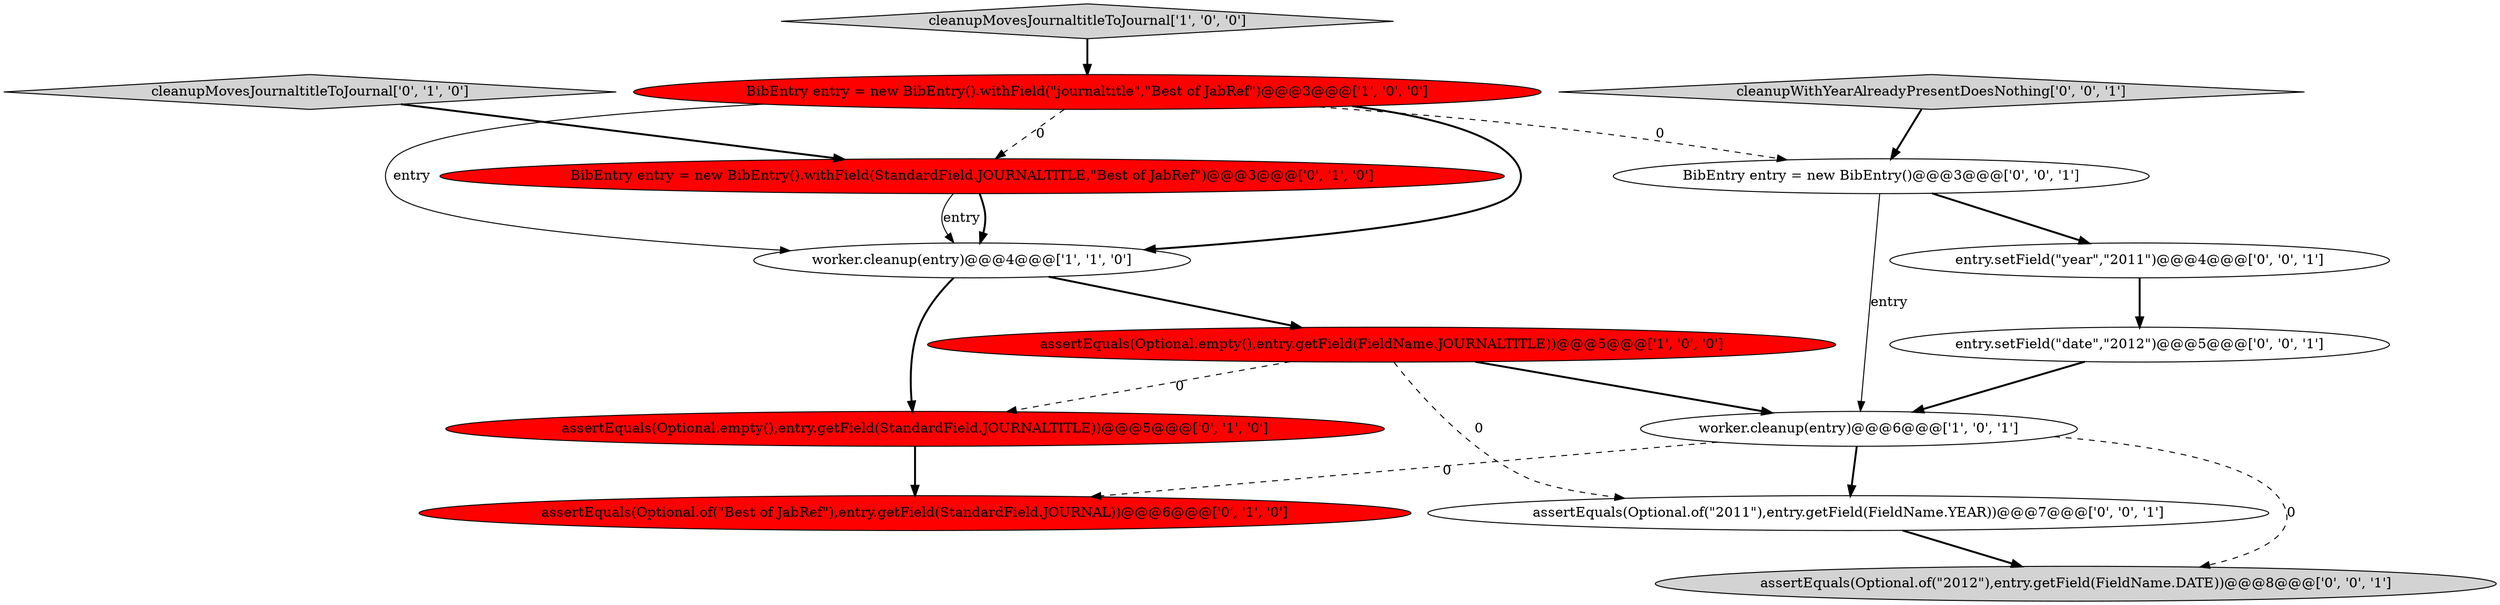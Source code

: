 digraph {
4 [style = filled, label = "worker.cleanup(entry)@@@6@@@['1', '0', '1']", fillcolor = white, shape = ellipse image = "AAA0AAABBB1BBB"];
3 [style = filled, label = "cleanupMovesJournaltitleToJournal['1', '0', '0']", fillcolor = lightgray, shape = diamond image = "AAA0AAABBB1BBB"];
2 [style = filled, label = "assertEquals(Optional.empty(),entry.getField(FieldName.JOURNALTITLE))@@@5@@@['1', '0', '0']", fillcolor = red, shape = ellipse image = "AAA1AAABBB1BBB"];
9 [style = filled, label = "cleanupWithYearAlreadyPresentDoesNothing['0', '0', '1']", fillcolor = lightgray, shape = diamond image = "AAA0AAABBB3BBB"];
5 [style = filled, label = "BibEntry entry = new BibEntry().withField(StandardField.JOURNALTITLE,\"Best of JabRef\")@@@3@@@['0', '1', '0']", fillcolor = red, shape = ellipse image = "AAA1AAABBB2BBB"];
11 [style = filled, label = "BibEntry entry = new BibEntry()@@@3@@@['0', '0', '1']", fillcolor = white, shape = ellipse image = "AAA0AAABBB3BBB"];
0 [style = filled, label = "worker.cleanup(entry)@@@4@@@['1', '1', '0']", fillcolor = white, shape = ellipse image = "AAA0AAABBB1BBB"];
6 [style = filled, label = "assertEquals(Optional.of(\"Best of JabRef\"),entry.getField(StandardField.JOURNAL))@@@6@@@['0', '1', '0']", fillcolor = red, shape = ellipse image = "AAA1AAABBB2BBB"];
7 [style = filled, label = "assertEquals(Optional.empty(),entry.getField(StandardField.JOURNALTITLE))@@@5@@@['0', '1', '0']", fillcolor = red, shape = ellipse image = "AAA1AAABBB2BBB"];
10 [style = filled, label = "entry.setField(\"date\",\"2012\")@@@5@@@['0', '0', '1']", fillcolor = white, shape = ellipse image = "AAA0AAABBB3BBB"];
8 [style = filled, label = "cleanupMovesJournaltitleToJournal['0', '1', '0']", fillcolor = lightgray, shape = diamond image = "AAA0AAABBB2BBB"];
1 [style = filled, label = "BibEntry entry = new BibEntry().withField(\"journaltitle\",\"Best of JabRef\")@@@3@@@['1', '0', '0']", fillcolor = red, shape = ellipse image = "AAA1AAABBB1BBB"];
13 [style = filled, label = "assertEquals(Optional.of(\"2012\"),entry.getField(FieldName.DATE))@@@8@@@['0', '0', '1']", fillcolor = lightgray, shape = ellipse image = "AAA0AAABBB3BBB"];
14 [style = filled, label = "assertEquals(Optional.of(\"2011\"),entry.getField(FieldName.YEAR))@@@7@@@['0', '0', '1']", fillcolor = white, shape = ellipse image = "AAA0AAABBB3BBB"];
12 [style = filled, label = "entry.setField(\"year\",\"2011\")@@@4@@@['0', '0', '1']", fillcolor = white, shape = ellipse image = "AAA0AAABBB3BBB"];
4->14 [style = bold, label=""];
1->5 [style = dashed, label="0"];
9->11 [style = bold, label=""];
3->1 [style = bold, label=""];
0->2 [style = bold, label=""];
11->4 [style = solid, label="entry"];
11->12 [style = bold, label=""];
1->0 [style = bold, label=""];
2->7 [style = dashed, label="0"];
4->6 [style = dashed, label="0"];
2->4 [style = bold, label=""];
0->7 [style = bold, label=""];
12->10 [style = bold, label=""];
2->14 [style = dashed, label="0"];
8->5 [style = bold, label=""];
5->0 [style = bold, label=""];
1->11 [style = dashed, label="0"];
7->6 [style = bold, label=""];
10->4 [style = bold, label=""];
1->0 [style = solid, label="entry"];
14->13 [style = bold, label=""];
5->0 [style = solid, label="entry"];
4->13 [style = dashed, label="0"];
}

